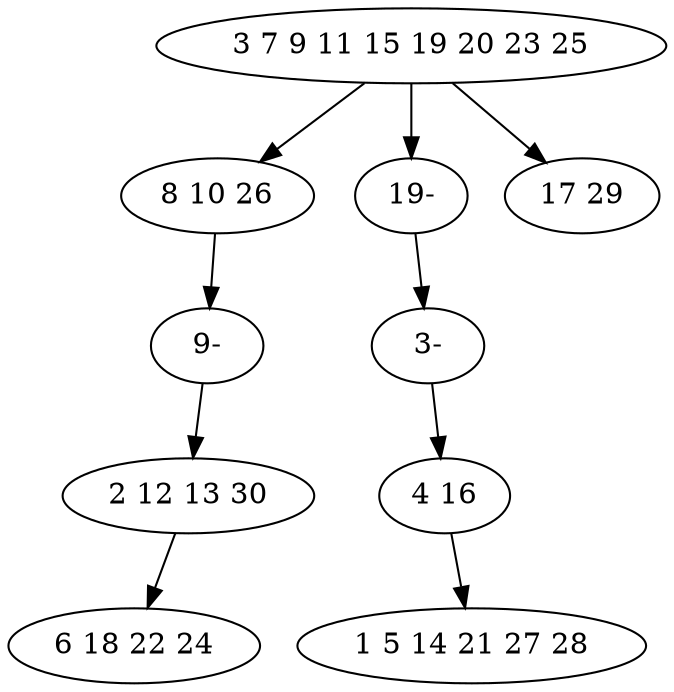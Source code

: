 digraph true_tree {
	"0" -> "1"
	"1" -> "7"
	"0" -> "8"
	"3" -> "4"
	"2" -> "5"
	"0" -> "6"
	"7" -> "2"
	"8" -> "9"
	"9" -> "3"
	"0" [label="3 7 9 11 15 19 20 23 25"];
	"1" [label="8 10 26"];
	"2" [label="2 12 13 30"];
	"3" [label="4 16"];
	"4" [label="1 5 14 21 27 28"];
	"5" [label="6 18 22 24"];
	"6" [label="17 29"];
	"7" [label="9-"];
	"8" [label="19-"];
	"9" [label="3-"];
}
